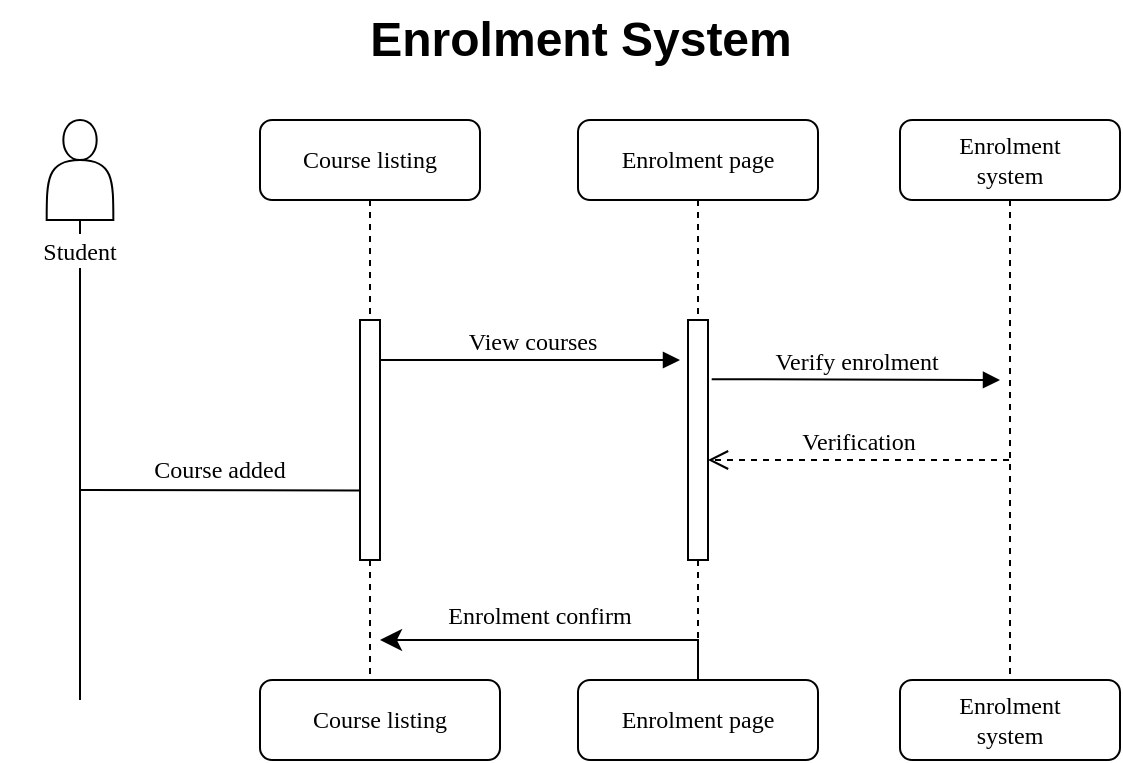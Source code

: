 <mxfile version="27.0.9">
  <diagram name="Page-1" id="xgAmkWk7060SkU8OQc0O">
    <mxGraphModel dx="1034" dy="604" grid="1" gridSize="10" guides="1" tooltips="1" connect="1" arrows="1" fold="1" page="1" pageScale="1" pageWidth="850" pageHeight="1100" math="0" shadow="0">
      <root>
        <mxCell id="0" />
        <mxCell id="1" parent="0" />
        <mxCell id="5jh8x2SwszEHaVgaEgFi-31" value="Enrolment System" style="text;strokeColor=none;fillColor=none;html=1;fontSize=24;fontStyle=1;verticalAlign=middle;align=center;" vertex="1" parent="1">
          <mxGeometry x="290" y="20" width="100" height="40" as="geometry" />
        </mxCell>
        <mxCell id="5jh8x2SwszEHaVgaEgFi-32" value="Course listing" style="shape=umlLifeline;perimeter=lifelinePerimeter;whiteSpace=wrap;html=1;container=1;collapsible=0;recursiveResize=0;outlineConnect=0;rounded=1;shadow=0;comic=0;labelBackgroundColor=none;strokeWidth=1;fontFamily=Verdana;fontSize=12;align=center;" vertex="1" parent="1">
          <mxGeometry x="180" y="80" width="110" height="300" as="geometry" />
        </mxCell>
        <mxCell id="5jh8x2SwszEHaVgaEgFi-34" value="&lt;span style=&quot;font-family: Verdana;&quot;&gt;Course listing&lt;/span&gt;" style="rounded=1;whiteSpace=wrap;html=1;" vertex="1" parent="5jh8x2SwszEHaVgaEgFi-32">
          <mxGeometry y="280" width="120" height="40" as="geometry" />
        </mxCell>
        <mxCell id="5jh8x2SwszEHaVgaEgFi-33" value="" style="html=1;points=[];perimeter=orthogonalPerimeter;rounded=0;shadow=0;comic=0;labelBackgroundColor=none;strokeWidth=1;fontFamily=Verdana;fontSize=12;align=center;" vertex="1" parent="5jh8x2SwszEHaVgaEgFi-32">
          <mxGeometry x="50" y="100" width="10" height="120" as="geometry" />
        </mxCell>
        <mxCell id="5jh8x2SwszEHaVgaEgFi-35" value="Enrolment page" style="shape=umlLifeline;perimeter=lifelinePerimeter;whiteSpace=wrap;html=1;container=1;collapsible=0;recursiveResize=0;outlineConnect=0;rounded=1;shadow=0;comic=0;labelBackgroundColor=none;strokeWidth=1;fontFamily=Verdana;fontSize=12;align=center;" vertex="1" parent="1">
          <mxGeometry x="339" y="80" width="120" height="300" as="geometry" />
        </mxCell>
        <mxCell id="5jh8x2SwszEHaVgaEgFi-36" value="" style="html=1;points=[];perimeter=orthogonalPerimeter;rounded=0;shadow=0;comic=0;labelBackgroundColor=none;strokeWidth=1;fontFamily=Verdana;fontSize=12;align=center;" vertex="1" parent="5jh8x2SwszEHaVgaEgFi-35">
          <mxGeometry x="55" y="100" width="10" height="120" as="geometry" />
        </mxCell>
        <mxCell id="5jh8x2SwszEHaVgaEgFi-38" value="&lt;span style=&quot;font-family: Verdana;&quot;&gt;Enrolment&amp;nbsp;&lt;/span&gt;&lt;span style=&quot;font-family: Verdana;&quot;&gt;page&lt;/span&gt;" style="rounded=1;whiteSpace=wrap;html=1;" vertex="1" parent="5jh8x2SwszEHaVgaEgFi-35">
          <mxGeometry y="280" width="120" height="40" as="geometry" />
        </mxCell>
        <mxCell id="5jh8x2SwszEHaVgaEgFi-39" value="Enrolment&lt;div&gt;system&lt;/div&gt;" style="shape=umlLifeline;perimeter=lifelinePerimeter;whiteSpace=wrap;html=1;container=1;collapsible=0;recursiveResize=0;outlineConnect=0;rounded=1;shadow=0;comic=0;labelBackgroundColor=none;strokeWidth=1;fontFamily=Verdana;fontSize=12;align=center;" vertex="1" parent="1">
          <mxGeometry x="500" y="80" width="110" height="280" as="geometry" />
        </mxCell>
        <mxCell id="5jh8x2SwszEHaVgaEgFi-44" value="" style="edgeStyle=segmentEdgeStyle;endArrow=classic;html=1;curved=0;rounded=0;endSize=8;startSize=8;exitX=0.5;exitY=0;exitDx=0;exitDy=0;" edge="1" parent="1">
          <mxGeometry width="50" height="50" relative="1" as="geometry">
            <mxPoint x="398" y="360" as="sourcePoint" />
            <mxPoint x="240" y="340" as="targetPoint" />
            <Array as="points">
              <mxPoint x="399" y="340" />
            </Array>
          </mxGeometry>
        </mxCell>
        <mxCell id="5jh8x2SwszEHaVgaEgFi-45" value="Verify enrolment" style="html=1;verticalAlign=bottom;endArrow=block;labelBackgroundColor=none;fontFamily=Verdana;fontSize=12;edgeStyle=elbowEdgeStyle;elbow=vertical;exitX=0.286;exitY=0.096;exitDx=0;exitDy=0;exitPerimeter=0;" edge="1" parent="1">
          <mxGeometry x="0.009" relative="1" as="geometry">
            <mxPoint x="405.86" y="209.6" as="sourcePoint" />
            <mxPoint x="550" y="210" as="targetPoint" />
            <mxPoint as="offset" />
            <Array as="points" />
          </mxGeometry>
        </mxCell>
        <mxCell id="5jh8x2SwszEHaVgaEgFi-46" value="&lt;span&gt;Verification&lt;/span&gt;" style="html=1;verticalAlign=bottom;endArrow=open;dashed=1;endSize=8;curved=0;rounded=0;fontFamily=Verdana;fontSize=12;" edge="1" parent="1" source="5jh8x2SwszEHaVgaEgFi-39">
          <mxGeometry relative="1" as="geometry">
            <mxPoint x="404" y="250" as="targetPoint" />
            <mxPoint x="500" y="280" as="sourcePoint" />
            <Array as="points">
              <mxPoint x="490" y="250" />
            </Array>
          </mxGeometry>
        </mxCell>
        <mxCell id="5jh8x2SwszEHaVgaEgFi-47" value="&lt;span style=&quot;font-family: Verdana;&quot;&gt;Enrolment&lt;/span&gt;&lt;div&gt;&lt;span style=&quot;font-family: Verdana;&quot;&gt;system&lt;/span&gt;&lt;/div&gt;" style="rounded=1;whiteSpace=wrap;html=1;" vertex="1" parent="1">
          <mxGeometry x="500" y="360" width="110" height="40" as="geometry" />
        </mxCell>
        <mxCell id="5jh8x2SwszEHaVgaEgFi-50" value="" style="shape=actor;whiteSpace=wrap;html=1;" vertex="1" parent="1">
          <mxGeometry x="73.34" y="80" width="33.33" height="50" as="geometry" />
        </mxCell>
        <mxCell id="5jh8x2SwszEHaVgaEgFi-55" value="" style="endArrow=none;html=1;rounded=0;entryX=0.5;entryY=1;entryDx=0;entryDy=0;" edge="1" parent="1" source="5jh8x2SwszEHaVgaEgFi-59" target="5jh8x2SwszEHaVgaEgFi-50">
          <mxGeometry width="50" height="50" relative="1" as="geometry">
            <mxPoint x="90" y="370" as="sourcePoint" />
            <mxPoint x="440" y="290" as="targetPoint" />
          </mxGeometry>
        </mxCell>
        <mxCell id="5jh8x2SwszEHaVgaEgFi-37" value="" style="endArrow=none;html=1;rounded=0;entryX=0;entryY=0.71;entryDx=0;entryDy=0;entryPerimeter=0;" edge="1" parent="1" target="5jh8x2SwszEHaVgaEgFi-33">
          <mxGeometry width="50" height="50" relative="1" as="geometry">
            <mxPoint x="90" y="265" as="sourcePoint" />
            <mxPoint x="240.0" y="263.6" as="targetPoint" />
          </mxGeometry>
        </mxCell>
        <mxCell id="5jh8x2SwszEHaVgaEgFi-57" value="Course added" style="text;html=1;align=center;verticalAlign=middle;whiteSpace=wrap;rounded=0;fontFamily=Verdana;" vertex="1" parent="1">
          <mxGeometry x="90" y="240" width="140" height="30" as="geometry" />
        </mxCell>
        <mxCell id="5jh8x2SwszEHaVgaEgFi-42" value="View courses" style="html=1;verticalAlign=bottom;endArrow=block;labelBackgroundColor=none;fontFamily=Verdana;fontSize=12;edgeStyle=elbowEdgeStyle;elbow=vertical;" edge="1" parent="1" source="5jh8x2SwszEHaVgaEgFi-33">
          <mxGeometry x="0.009" relative="1" as="geometry">
            <mxPoint x="315" y="200" as="sourcePoint" />
            <mxPoint as="offset" />
            <mxPoint x="390" y="200" as="targetPoint" />
          </mxGeometry>
        </mxCell>
        <mxCell id="5jh8x2SwszEHaVgaEgFi-58" value="Enrolment confirm" style="text;html=1;align=center;verticalAlign=middle;whiteSpace=wrap;rounded=0;fontFamily=Verdana;" vertex="1" parent="1">
          <mxGeometry x="250" y="313" width="140" height="30" as="geometry" />
        </mxCell>
        <mxCell id="5jh8x2SwszEHaVgaEgFi-60" value="" style="endArrow=none;html=1;rounded=0;entryX=0.5;entryY=1;entryDx=0;entryDy=0;" edge="1" parent="1" target="5jh8x2SwszEHaVgaEgFi-59">
          <mxGeometry width="50" height="50" relative="1" as="geometry">
            <mxPoint x="90" y="370" as="sourcePoint" />
            <mxPoint x="90" y="130" as="targetPoint" />
          </mxGeometry>
        </mxCell>
        <mxCell id="5jh8x2SwszEHaVgaEgFi-59" value="Student" style="text;html=1;align=center;verticalAlign=middle;whiteSpace=wrap;rounded=0;fontFamily=Verdana;" vertex="1" parent="1">
          <mxGeometry x="50" y="137" width="80" height="17" as="geometry" />
        </mxCell>
      </root>
    </mxGraphModel>
  </diagram>
</mxfile>
